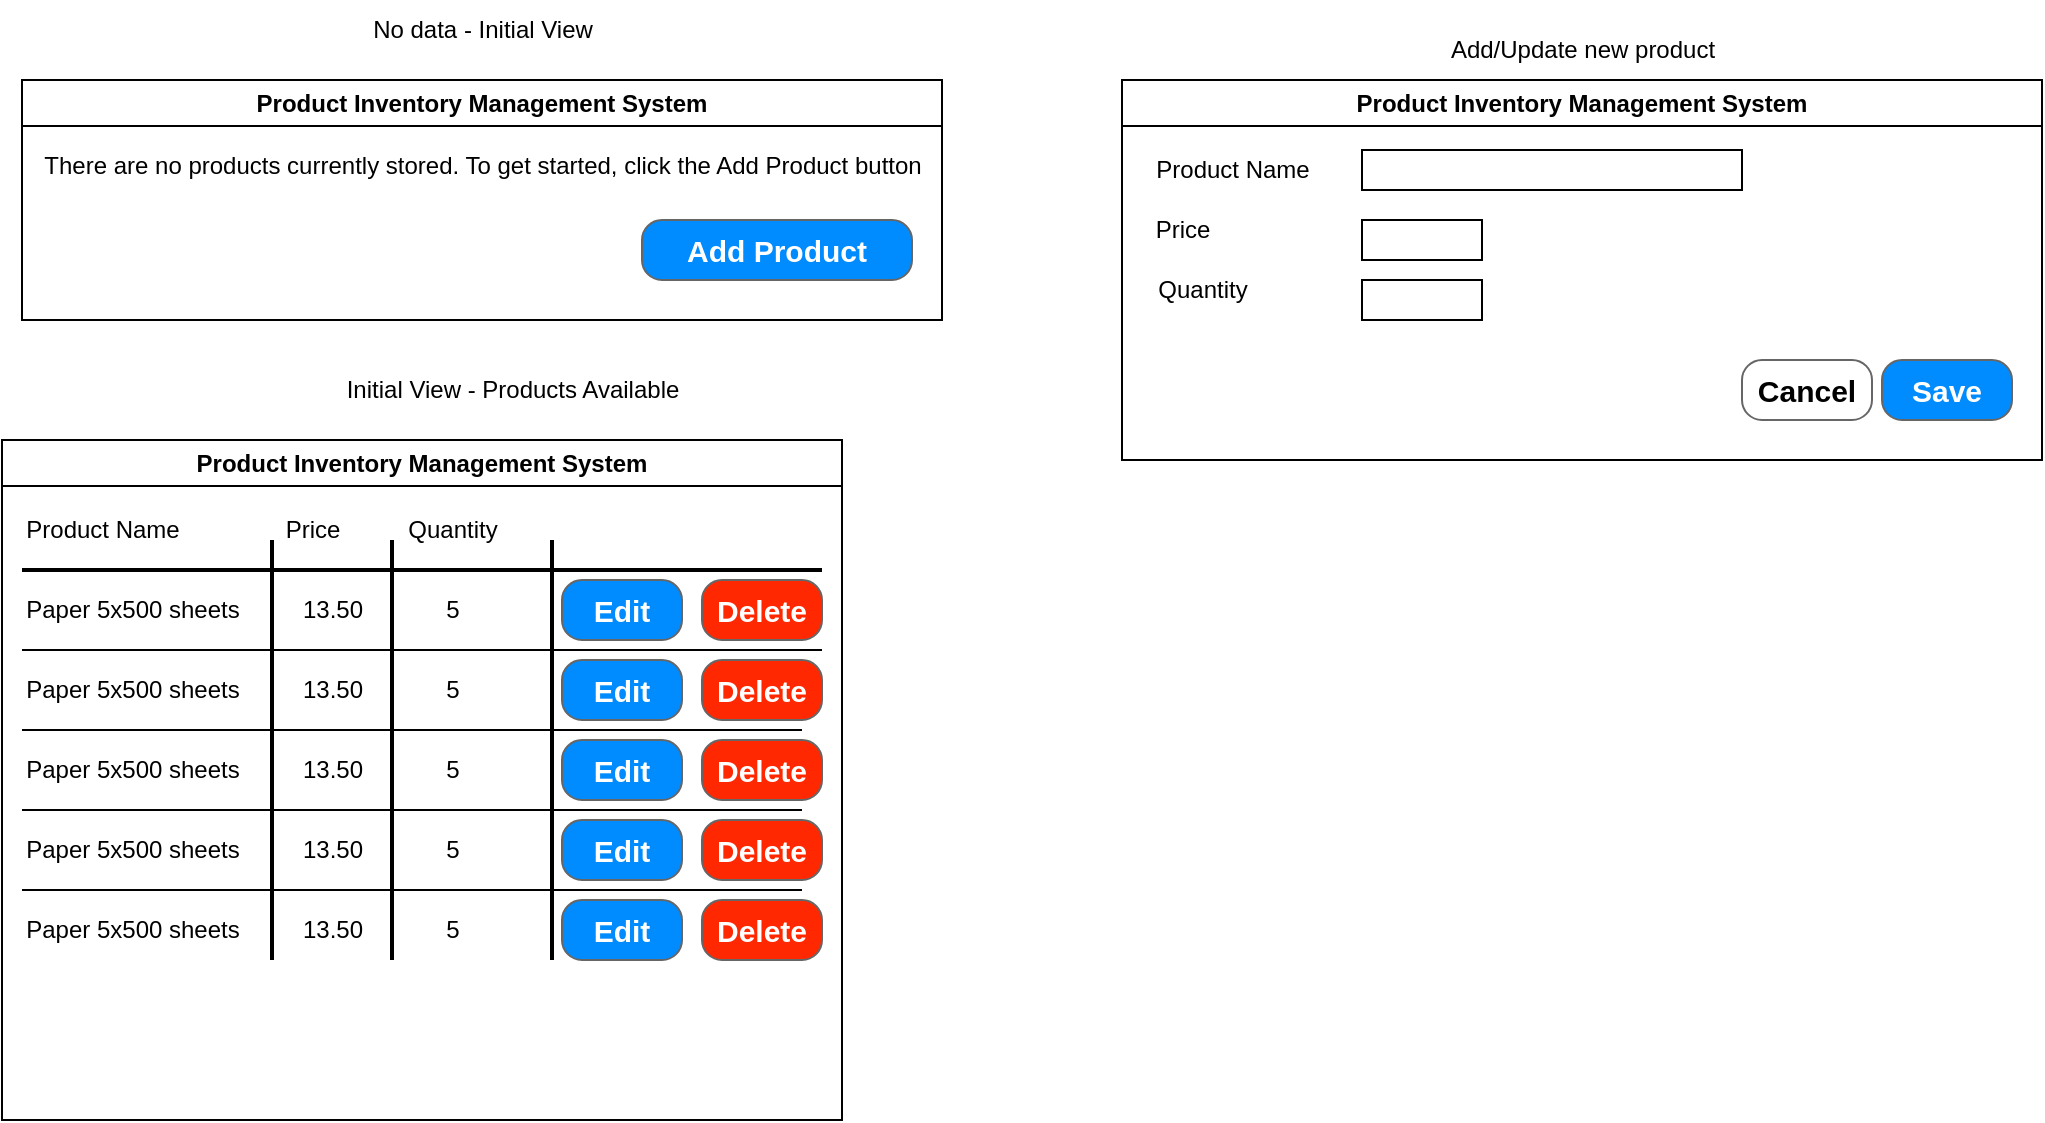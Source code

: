 <mxfile version="26.1.1">
  <diagram name="Page-1" id="UJbIN-TxSUqYE0oIDFgy">
    <mxGraphModel dx="1946" dy="434" grid="1" gridSize="10" guides="1" tooltips="1" connect="1" arrows="1" fold="1" page="1" pageScale="1" pageWidth="826" pageHeight="1169" math="0" shadow="0">
      <root>
        <mxCell id="0" />
        <mxCell id="1" parent="0" />
        <mxCell id="DZpXF_kLFGKS_Jz5MwZF-6" value="Product Inventory Management System" style="swimlane;whiteSpace=wrap;html=1;" parent="1" vertex="1">
          <mxGeometry x="-790" y="40" width="460" height="120" as="geometry" />
        </mxCell>
        <mxCell id="DZpXF_kLFGKS_Jz5MwZF-9" value="There are no products currently stored. To get started, click the Add Product button" style="text;html=1;align=center;verticalAlign=middle;resizable=0;points=[];autosize=1;strokeColor=none;fillColor=none;" parent="DZpXF_kLFGKS_Jz5MwZF-6" vertex="1">
          <mxGeometry y="28" width="460" height="30" as="geometry" />
        </mxCell>
        <mxCell id="DZpXF_kLFGKS_Jz5MwZF-10" value="Add Product" style="strokeWidth=1;shadow=0;dashed=0;align=center;html=1;shape=mxgraph.mockup.buttons.button;strokeColor=#666666;fontColor=#ffffff;mainText=;buttonStyle=round;fontSize=15;fontStyle=1;fillColor=#008cff;whiteSpace=wrap;" parent="DZpXF_kLFGKS_Jz5MwZF-6" vertex="1">
          <mxGeometry x="310" y="70" width="135" height="30" as="geometry" />
        </mxCell>
        <mxCell id="DZpXF_kLFGKS_Jz5MwZF-8" value="No data - Initial View" style="text;html=1;align=center;verticalAlign=middle;resizable=0;points=[];autosize=1;strokeColor=none;fillColor=none;" parent="1" vertex="1">
          <mxGeometry x="-625" width="130" height="30" as="geometry" />
        </mxCell>
        <mxCell id="DZpXF_kLFGKS_Jz5MwZF-11" value="Product Inventory Management System" style="swimlane;whiteSpace=wrap;html=1;" parent="1" vertex="1">
          <mxGeometry x="-800" y="220" width="420" height="340" as="geometry" />
        </mxCell>
        <mxCell id="DZpXF_kLFGKS_Jz5MwZF-36" value="Product Name" style="text;html=1;align=center;verticalAlign=middle;resizable=0;points=[];autosize=1;strokeColor=none;fillColor=none;" parent="DZpXF_kLFGKS_Jz5MwZF-11" vertex="1">
          <mxGeometry y="30" width="100" height="30" as="geometry" />
        </mxCell>
        <mxCell id="DZpXF_kLFGKS_Jz5MwZF-37" value="Price" style="text;html=1;align=center;verticalAlign=middle;resizable=0;points=[];autosize=1;strokeColor=none;fillColor=none;" parent="DZpXF_kLFGKS_Jz5MwZF-11" vertex="1">
          <mxGeometry x="130" y="30" width="50" height="30" as="geometry" />
        </mxCell>
        <mxCell id="DZpXF_kLFGKS_Jz5MwZF-38" value="Quantity" style="text;html=1;align=center;verticalAlign=middle;resizable=0;points=[];autosize=1;strokeColor=none;fillColor=none;" parent="DZpXF_kLFGKS_Jz5MwZF-11" vertex="1">
          <mxGeometry x="190" y="30" width="70" height="30" as="geometry" />
        </mxCell>
        <mxCell id="DZpXF_kLFGKS_Jz5MwZF-40" value="" style="line;strokeWidth=2;html=1;" parent="DZpXF_kLFGKS_Jz5MwZF-11" vertex="1">
          <mxGeometry x="10" y="60" width="400" height="10" as="geometry" />
        </mxCell>
        <mxCell id="DZpXF_kLFGKS_Jz5MwZF-41" value="" style="line;strokeWidth=2;direction=south;html=1;" parent="DZpXF_kLFGKS_Jz5MwZF-11" vertex="1">
          <mxGeometry x="130" y="50" width="10" height="210" as="geometry" />
        </mxCell>
        <mxCell id="DZpXF_kLFGKS_Jz5MwZF-42" value="" style="line;strokeWidth=2;direction=south;html=1;" parent="DZpXF_kLFGKS_Jz5MwZF-11" vertex="1">
          <mxGeometry x="190" y="50" width="10" height="210" as="geometry" />
        </mxCell>
        <mxCell id="DZpXF_kLFGKS_Jz5MwZF-43" value="" style="line;strokeWidth=2;direction=south;html=1;" parent="DZpXF_kLFGKS_Jz5MwZF-11" vertex="1">
          <mxGeometry x="270" y="50" width="10" height="210" as="geometry" />
        </mxCell>
        <mxCell id="DZpXF_kLFGKS_Jz5MwZF-44" value="Paper 5x500 sheets" style="text;html=1;align=center;verticalAlign=middle;resizable=0;points=[];autosize=1;strokeColor=none;fillColor=none;" parent="DZpXF_kLFGKS_Jz5MwZF-11" vertex="1">
          <mxGeometry y="70" width="130" height="30" as="geometry" />
        </mxCell>
        <mxCell id="DZpXF_kLFGKS_Jz5MwZF-45" value="13.50" style="text;html=1;align=center;verticalAlign=middle;resizable=0;points=[];autosize=1;strokeColor=none;fillColor=none;" parent="DZpXF_kLFGKS_Jz5MwZF-11" vertex="1">
          <mxGeometry x="140" y="70" width="50" height="30" as="geometry" />
        </mxCell>
        <mxCell id="DZpXF_kLFGKS_Jz5MwZF-46" value="5" style="text;html=1;align=center;verticalAlign=middle;resizable=0;points=[];autosize=1;strokeColor=none;fillColor=none;" parent="DZpXF_kLFGKS_Jz5MwZF-11" vertex="1">
          <mxGeometry x="210" y="70" width="30" height="30" as="geometry" />
        </mxCell>
        <mxCell id="DZpXF_kLFGKS_Jz5MwZF-49" value="" style="line;strokeWidth=1;html=1;" parent="DZpXF_kLFGKS_Jz5MwZF-11" vertex="1">
          <mxGeometry x="10" y="100" width="400" height="10" as="geometry" />
        </mxCell>
        <mxCell id="DZpXF_kLFGKS_Jz5MwZF-50" value="Paper 5x500 sheets" style="text;html=1;align=center;verticalAlign=middle;resizable=0;points=[];autosize=1;strokeColor=none;fillColor=none;" parent="DZpXF_kLFGKS_Jz5MwZF-11" vertex="1">
          <mxGeometry y="110" width="130" height="30" as="geometry" />
        </mxCell>
        <mxCell id="DZpXF_kLFGKS_Jz5MwZF-51" value="13.50" style="text;html=1;align=center;verticalAlign=middle;resizable=0;points=[];autosize=1;strokeColor=none;fillColor=none;" parent="DZpXF_kLFGKS_Jz5MwZF-11" vertex="1">
          <mxGeometry x="140" y="110" width="50" height="30" as="geometry" />
        </mxCell>
        <mxCell id="DZpXF_kLFGKS_Jz5MwZF-52" value="5" style="text;html=1;align=center;verticalAlign=middle;resizable=0;points=[];autosize=1;strokeColor=none;fillColor=none;" parent="DZpXF_kLFGKS_Jz5MwZF-11" vertex="1">
          <mxGeometry x="210" y="110" width="30" height="30" as="geometry" />
        </mxCell>
        <mxCell id="DZpXF_kLFGKS_Jz5MwZF-53" value="" style="line;strokeWidth=1;html=1;" parent="DZpXF_kLFGKS_Jz5MwZF-11" vertex="1">
          <mxGeometry x="10" y="140" width="390" height="10" as="geometry" />
        </mxCell>
        <mxCell id="DZpXF_kLFGKS_Jz5MwZF-54" value="Paper 5x500 sheets" style="text;html=1;align=center;verticalAlign=middle;resizable=0;points=[];autosize=1;strokeColor=none;fillColor=none;" parent="DZpXF_kLFGKS_Jz5MwZF-11" vertex="1">
          <mxGeometry y="150" width="130" height="30" as="geometry" />
        </mxCell>
        <mxCell id="DZpXF_kLFGKS_Jz5MwZF-55" value="13.50" style="text;html=1;align=center;verticalAlign=middle;resizable=0;points=[];autosize=1;strokeColor=none;fillColor=none;" parent="DZpXF_kLFGKS_Jz5MwZF-11" vertex="1">
          <mxGeometry x="140" y="150" width="50" height="30" as="geometry" />
        </mxCell>
        <mxCell id="DZpXF_kLFGKS_Jz5MwZF-56" value="5" style="text;html=1;align=center;verticalAlign=middle;resizable=0;points=[];autosize=1;strokeColor=none;fillColor=none;" parent="DZpXF_kLFGKS_Jz5MwZF-11" vertex="1">
          <mxGeometry x="210" y="150" width="30" height="30" as="geometry" />
        </mxCell>
        <mxCell id="DZpXF_kLFGKS_Jz5MwZF-57" value="" style="line;strokeWidth=1;html=1;" parent="DZpXF_kLFGKS_Jz5MwZF-11" vertex="1">
          <mxGeometry x="10" y="180" width="390" height="10" as="geometry" />
        </mxCell>
        <mxCell id="DZpXF_kLFGKS_Jz5MwZF-58" value="Paper 5x500 sheets" style="text;html=1;align=center;verticalAlign=middle;resizable=0;points=[];autosize=1;strokeColor=none;fillColor=none;" parent="DZpXF_kLFGKS_Jz5MwZF-11" vertex="1">
          <mxGeometry y="190" width="130" height="30" as="geometry" />
        </mxCell>
        <mxCell id="DZpXF_kLFGKS_Jz5MwZF-59" value="13.50" style="text;html=1;align=center;verticalAlign=middle;resizable=0;points=[];autosize=1;strokeColor=none;fillColor=none;" parent="DZpXF_kLFGKS_Jz5MwZF-11" vertex="1">
          <mxGeometry x="140" y="190" width="50" height="30" as="geometry" />
        </mxCell>
        <mxCell id="DZpXF_kLFGKS_Jz5MwZF-60" value="5" style="text;html=1;align=center;verticalAlign=middle;resizable=0;points=[];autosize=1;strokeColor=none;fillColor=none;" parent="DZpXF_kLFGKS_Jz5MwZF-11" vertex="1">
          <mxGeometry x="210" y="190" width="30" height="30" as="geometry" />
        </mxCell>
        <mxCell id="DZpXF_kLFGKS_Jz5MwZF-61" value="" style="line;strokeWidth=1;html=1;" parent="DZpXF_kLFGKS_Jz5MwZF-11" vertex="1">
          <mxGeometry x="10" y="220" width="390" height="10" as="geometry" />
        </mxCell>
        <mxCell id="DZpXF_kLFGKS_Jz5MwZF-62" value="Paper 5x500 sheets" style="text;html=1;align=center;verticalAlign=middle;resizable=0;points=[];autosize=1;strokeColor=none;fillColor=none;" parent="DZpXF_kLFGKS_Jz5MwZF-11" vertex="1">
          <mxGeometry y="230" width="130" height="30" as="geometry" />
        </mxCell>
        <mxCell id="DZpXF_kLFGKS_Jz5MwZF-63" value="13.50" style="text;html=1;align=center;verticalAlign=middle;resizable=0;points=[];autosize=1;strokeColor=none;fillColor=none;" parent="DZpXF_kLFGKS_Jz5MwZF-11" vertex="1">
          <mxGeometry x="140" y="230" width="50" height="30" as="geometry" />
        </mxCell>
        <mxCell id="DZpXF_kLFGKS_Jz5MwZF-64" value="5" style="text;html=1;align=center;verticalAlign=middle;resizable=0;points=[];autosize=1;strokeColor=none;fillColor=none;" parent="DZpXF_kLFGKS_Jz5MwZF-11" vertex="1">
          <mxGeometry x="210" y="230" width="30" height="30" as="geometry" />
        </mxCell>
        <mxCell id="DZpXF_kLFGKS_Jz5MwZF-66" value="Edit" style="strokeWidth=1;shadow=0;dashed=0;align=center;html=1;shape=mxgraph.mockup.buttons.button;strokeColor=#666666;fontColor=#ffffff;mainText=;buttonStyle=round;fontSize=15;fontStyle=1;fillColor=#008cff;whiteSpace=wrap;" parent="DZpXF_kLFGKS_Jz5MwZF-11" vertex="1">
          <mxGeometry x="280" y="70" width="60" height="30" as="geometry" />
        </mxCell>
        <mxCell id="DZpXF_kLFGKS_Jz5MwZF-67" value="Edit" style="strokeWidth=1;shadow=0;dashed=0;align=center;html=1;shape=mxgraph.mockup.buttons.button;strokeColor=#666666;fontColor=#ffffff;mainText=;buttonStyle=round;fontSize=15;fontStyle=1;fillColor=#008cff;whiteSpace=wrap;" parent="DZpXF_kLFGKS_Jz5MwZF-11" vertex="1">
          <mxGeometry x="280" y="110" width="60" height="30" as="geometry" />
        </mxCell>
        <mxCell id="DZpXF_kLFGKS_Jz5MwZF-68" value="Edit" style="strokeWidth=1;shadow=0;dashed=0;align=center;html=1;shape=mxgraph.mockup.buttons.button;strokeColor=#666666;fontColor=#ffffff;mainText=;buttonStyle=round;fontSize=15;fontStyle=1;fillColor=#008cff;whiteSpace=wrap;" parent="DZpXF_kLFGKS_Jz5MwZF-11" vertex="1">
          <mxGeometry x="280" y="150" width="60" height="30" as="geometry" />
        </mxCell>
        <mxCell id="DZpXF_kLFGKS_Jz5MwZF-69" value="Edit" style="strokeWidth=1;shadow=0;dashed=0;align=center;html=1;shape=mxgraph.mockup.buttons.button;strokeColor=#666666;fontColor=#ffffff;mainText=;buttonStyle=round;fontSize=15;fontStyle=1;fillColor=#008cff;whiteSpace=wrap;" parent="DZpXF_kLFGKS_Jz5MwZF-11" vertex="1">
          <mxGeometry x="280" y="190" width="60" height="30" as="geometry" />
        </mxCell>
        <mxCell id="DZpXF_kLFGKS_Jz5MwZF-70" value="Edit" style="strokeWidth=1;shadow=0;dashed=0;align=center;html=1;shape=mxgraph.mockup.buttons.button;strokeColor=#666666;fontColor=#ffffff;mainText=;buttonStyle=round;fontSize=15;fontStyle=1;fillColor=#008cff;whiteSpace=wrap;" parent="DZpXF_kLFGKS_Jz5MwZF-11" vertex="1">
          <mxGeometry x="280" y="230" width="60" height="30" as="geometry" />
        </mxCell>
        <mxCell id="DZpXF_kLFGKS_Jz5MwZF-72" value="Delete" style="strokeWidth=1;shadow=0;dashed=0;align=center;html=1;shape=mxgraph.mockup.buttons.button;strokeColor=#666666;fontColor=#ffffff;mainText=;buttonStyle=round;fontSize=15;fontStyle=1;fillColor=#FF2800;whiteSpace=wrap;" parent="DZpXF_kLFGKS_Jz5MwZF-11" vertex="1">
          <mxGeometry x="350" y="70" width="60" height="30" as="geometry" />
        </mxCell>
        <mxCell id="DZpXF_kLFGKS_Jz5MwZF-78" value="Delete" style="strokeWidth=1;shadow=0;dashed=0;align=center;html=1;shape=mxgraph.mockup.buttons.button;strokeColor=#666666;fontColor=#ffffff;mainText=;buttonStyle=round;fontSize=15;fontStyle=1;fillColor=#FF2800;whiteSpace=wrap;" parent="DZpXF_kLFGKS_Jz5MwZF-11" vertex="1">
          <mxGeometry x="350" y="110" width="60" height="30" as="geometry" />
        </mxCell>
        <mxCell id="DZpXF_kLFGKS_Jz5MwZF-79" value="Delete" style="strokeWidth=1;shadow=0;dashed=0;align=center;html=1;shape=mxgraph.mockup.buttons.button;strokeColor=#666666;fontColor=#ffffff;mainText=;buttonStyle=round;fontSize=15;fontStyle=1;fillColor=#FF2800;whiteSpace=wrap;" parent="DZpXF_kLFGKS_Jz5MwZF-11" vertex="1">
          <mxGeometry x="350" y="150" width="60" height="30" as="geometry" />
        </mxCell>
        <mxCell id="DZpXF_kLFGKS_Jz5MwZF-80" value="Delete" style="strokeWidth=1;shadow=0;dashed=0;align=center;html=1;shape=mxgraph.mockup.buttons.button;strokeColor=#666666;fontColor=#ffffff;mainText=;buttonStyle=round;fontSize=15;fontStyle=1;fillColor=#FF2800;whiteSpace=wrap;" parent="DZpXF_kLFGKS_Jz5MwZF-11" vertex="1">
          <mxGeometry x="350" y="190" width="60" height="30" as="geometry" />
        </mxCell>
        <mxCell id="DZpXF_kLFGKS_Jz5MwZF-81" value="Delete" style="strokeWidth=1;shadow=0;dashed=0;align=center;html=1;shape=mxgraph.mockup.buttons.button;strokeColor=#666666;fontColor=#ffffff;mainText=;buttonStyle=round;fontSize=15;fontStyle=1;fillColor=#FF2800;whiteSpace=wrap;" parent="DZpXF_kLFGKS_Jz5MwZF-11" vertex="1">
          <mxGeometry x="350" y="230" width="60" height="30" as="geometry" />
        </mxCell>
        <mxCell id="DZpXF_kLFGKS_Jz5MwZF-14" value="Initial View - Products Available" style="text;html=1;align=center;verticalAlign=middle;resizable=0;points=[];autosize=1;strokeColor=none;fillColor=none;" parent="1" vertex="1">
          <mxGeometry x="-640" y="180" width="190" height="30" as="geometry" />
        </mxCell>
        <mxCell id="Ni-fmKWQCS7dNRUnUhXP-2" value="Product Inventory Management System" style="swimlane;whiteSpace=wrap;html=1;" vertex="1" parent="1">
          <mxGeometry x="-240" y="40" width="460" height="190" as="geometry" />
        </mxCell>
        <mxCell id="Ni-fmKWQCS7dNRUnUhXP-6" value="Product Name" style="text;html=1;align=center;verticalAlign=middle;resizable=0;points=[];autosize=1;strokeColor=none;fillColor=none;" vertex="1" parent="Ni-fmKWQCS7dNRUnUhXP-2">
          <mxGeometry x="5" y="30" width="100" height="30" as="geometry" />
        </mxCell>
        <mxCell id="Ni-fmKWQCS7dNRUnUhXP-7" value="Price" style="text;html=1;align=center;verticalAlign=middle;resizable=0;points=[];autosize=1;strokeColor=none;fillColor=none;" vertex="1" parent="Ni-fmKWQCS7dNRUnUhXP-2">
          <mxGeometry x="5" y="60" width="50" height="30" as="geometry" />
        </mxCell>
        <mxCell id="Ni-fmKWQCS7dNRUnUhXP-8" value="Quantity" style="text;html=1;align=center;verticalAlign=middle;resizable=0;points=[];autosize=1;strokeColor=none;fillColor=none;" vertex="1" parent="Ni-fmKWQCS7dNRUnUhXP-2">
          <mxGeometry x="5" y="90" width="70" height="30" as="geometry" />
        </mxCell>
        <mxCell id="Ni-fmKWQCS7dNRUnUhXP-9" value="" style="rounded=0;whiteSpace=wrap;html=1;" vertex="1" parent="Ni-fmKWQCS7dNRUnUhXP-2">
          <mxGeometry x="120" y="35" width="190" height="20" as="geometry" />
        </mxCell>
        <mxCell id="Ni-fmKWQCS7dNRUnUhXP-10" value="" style="rounded=0;whiteSpace=wrap;html=1;" vertex="1" parent="Ni-fmKWQCS7dNRUnUhXP-2">
          <mxGeometry x="120" y="70" width="60" height="20" as="geometry" />
        </mxCell>
        <mxCell id="Ni-fmKWQCS7dNRUnUhXP-11" value="" style="rounded=0;whiteSpace=wrap;html=1;" vertex="1" parent="Ni-fmKWQCS7dNRUnUhXP-2">
          <mxGeometry x="120" y="100" width="60" height="20" as="geometry" />
        </mxCell>
        <mxCell id="Ni-fmKWQCS7dNRUnUhXP-12" value="Save" style="strokeWidth=1;shadow=0;dashed=0;align=center;html=1;shape=mxgraph.mockup.buttons.button;strokeColor=#666666;fontColor=#ffffff;mainText=;buttonStyle=round;fontSize=15;fontStyle=1;fillColor=#008cff;whiteSpace=wrap;" vertex="1" parent="Ni-fmKWQCS7dNRUnUhXP-2">
          <mxGeometry x="380" y="140" width="65" height="30" as="geometry" />
        </mxCell>
        <mxCell id="Ni-fmKWQCS7dNRUnUhXP-13" value="Cancel" style="strokeWidth=1;shadow=0;dashed=0;align=center;html=1;shape=mxgraph.mockup.buttons.button;strokeColor=#666666;fontColor=#000000;mainText=;buttonStyle=round;fontSize=15;fontStyle=1;fillColor=#ffffff;whiteSpace=wrap;" vertex="1" parent="Ni-fmKWQCS7dNRUnUhXP-2">
          <mxGeometry x="310" y="140" width="65" height="30" as="geometry" />
        </mxCell>
        <mxCell id="Ni-fmKWQCS7dNRUnUhXP-5" value="Add/Update new product" style="text;html=1;align=center;verticalAlign=middle;resizable=0;points=[];autosize=1;strokeColor=none;fillColor=none;" vertex="1" parent="1">
          <mxGeometry x="-90" y="10" width="160" height="30" as="geometry" />
        </mxCell>
      </root>
    </mxGraphModel>
  </diagram>
</mxfile>
